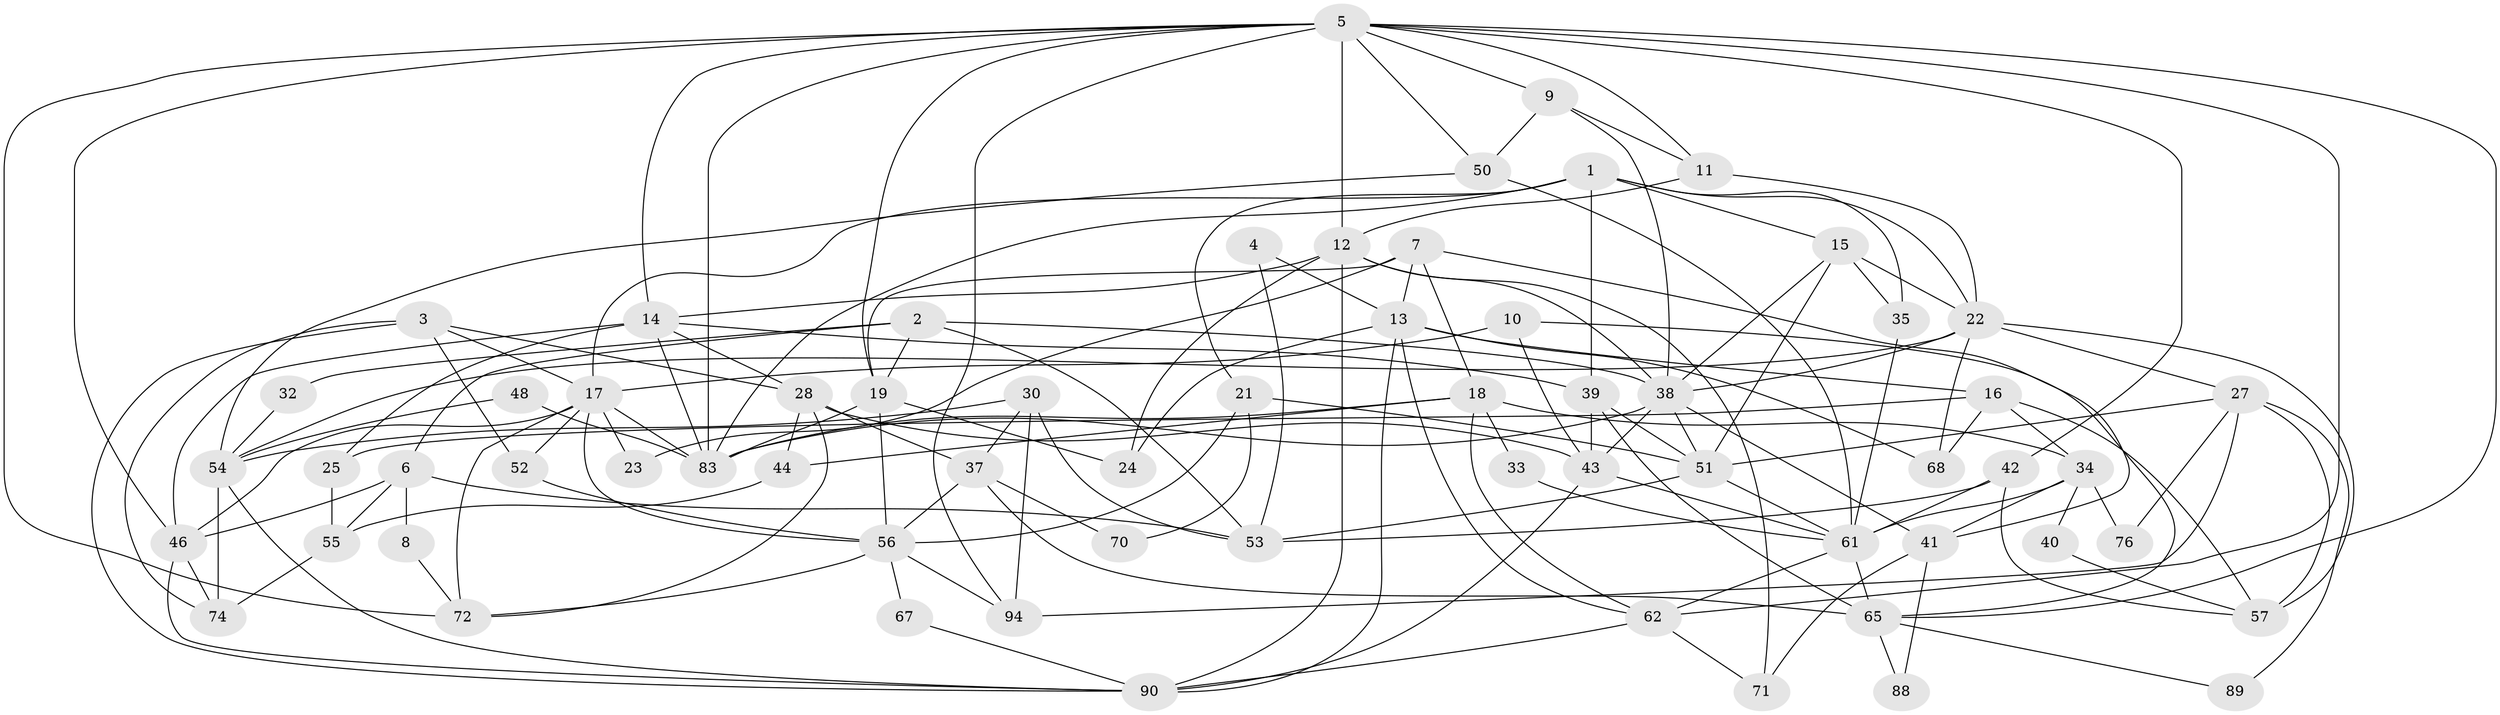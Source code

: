// Generated by graph-tools (version 1.1) at 2025/24/03/03/25 07:24:04]
// undirected, 64 vertices, 157 edges
graph export_dot {
graph [start="1"]
  node [color=gray90,style=filled];
  1 [super="+26"];
  2;
  3;
  4;
  5 [super="+45"];
  6 [super="+82"];
  7;
  8;
  9;
  10;
  11 [super="+49"];
  12 [super="+85"];
  13 [super="+66"];
  14 [super="+36"];
  15;
  16 [super="+20"];
  17 [super="+79"];
  18 [super="+63"];
  19 [super="+78"];
  21;
  22 [super="+59"];
  23;
  24;
  25;
  27 [super="+31"];
  28 [super="+29"];
  30 [super="+64"];
  32;
  33;
  34 [super="+80"];
  35 [super="+47"];
  37 [super="+86"];
  38 [super="+60"];
  39 [super="+96"];
  40;
  41 [super="+75"];
  42 [super="+98"];
  43 [super="+77"];
  44;
  46 [super="+84"];
  48;
  50;
  51 [super="+69"];
  52;
  53 [super="+58"];
  54 [super="+73"];
  55;
  56 [super="+91"];
  57;
  61 [super="+92"];
  62 [super="+93"];
  65;
  67;
  68;
  70;
  71;
  72 [super="+81"];
  74 [super="+97"];
  76;
  83 [super="+87"];
  88;
  89;
  90 [super="+95"];
  94;
  1 -- 22;
  1 -- 21;
  1 -- 83;
  1 -- 35;
  1 -- 39;
  1 -- 17;
  1 -- 15;
  2 -- 19;
  2 -- 38;
  2 -- 6;
  2 -- 32;
  2 -- 53;
  3 -- 17;
  3 -- 52;
  3 -- 74;
  3 -- 90;
  3 -- 28;
  4 -- 53;
  4 -- 13;
  5 -- 9;
  5 -- 11;
  5 -- 50;
  5 -- 72;
  5 -- 94;
  5 -- 65;
  5 -- 46;
  5 -- 62;
  5 -- 42;
  5 -- 12;
  5 -- 14;
  5 -- 19;
  5 -- 83;
  6 -- 55;
  6 -- 8;
  6 -- 53;
  6 -- 46;
  7 -- 13;
  7 -- 19;
  7 -- 18;
  7 -- 23;
  7 -- 41;
  8 -- 72;
  9 -- 50;
  9 -- 11;
  9 -- 38;
  10 -- 65;
  10 -- 17;
  10 -- 43;
  11 -- 12;
  11 -- 22;
  12 -- 14;
  12 -- 71;
  12 -- 24;
  12 -- 90;
  12 -- 38;
  13 -- 90;
  13 -- 62;
  13 -- 24;
  13 -- 16;
  13 -- 68;
  14 -- 25 [weight=2];
  14 -- 39;
  14 -- 83;
  14 -- 46;
  14 -- 28;
  15 -- 51;
  15 -- 22;
  15 -- 35;
  15 -- 38;
  16 -- 25;
  16 -- 57;
  16 -- 34;
  16 -- 68;
  17 -- 52;
  17 -- 23;
  17 -- 72;
  17 -- 83;
  17 -- 56;
  17 -- 46;
  18 -- 62;
  18 -- 33;
  18 -- 34;
  18 -- 83;
  18 -- 44;
  19 -- 83 [weight=2];
  19 -- 56;
  19 -- 24;
  21 -- 51;
  21 -- 56;
  21 -- 70;
  22 -- 38;
  22 -- 68;
  22 -- 54;
  22 -- 57;
  22 -- 27;
  25 -- 55;
  27 -- 57;
  27 -- 89;
  27 -- 51;
  27 -- 76;
  27 -- 94;
  28 -- 72;
  28 -- 44;
  28 -- 37;
  28 -- 43;
  30 -- 94;
  30 -- 37;
  30 -- 53;
  30 -- 54;
  32 -- 54;
  33 -- 61;
  34 -- 41;
  34 -- 40;
  34 -- 76;
  34 -- 61;
  35 -- 61;
  37 -- 65;
  37 -- 70;
  37 -- 56;
  38 -- 43;
  38 -- 51;
  38 -- 83;
  38 -- 41;
  39 -- 43 [weight=2];
  39 -- 65;
  39 -- 51;
  40 -- 57;
  41 -- 88;
  41 -- 71;
  42 -- 53;
  42 -- 61 [weight=2];
  42 -- 57;
  43 -- 61;
  43 -- 90;
  44 -- 55;
  46 -- 74;
  46 -- 90;
  48 -- 54;
  48 -- 83;
  50 -- 54;
  50 -- 61;
  51 -- 53;
  51 -- 61;
  52 -- 56;
  54 -- 74;
  54 -- 90;
  55 -- 74;
  56 -- 67;
  56 -- 94;
  56 -- 72;
  61 -- 65;
  61 -- 62;
  62 -- 90;
  62 -- 71;
  65 -- 88;
  65 -- 89;
  67 -- 90;
}
